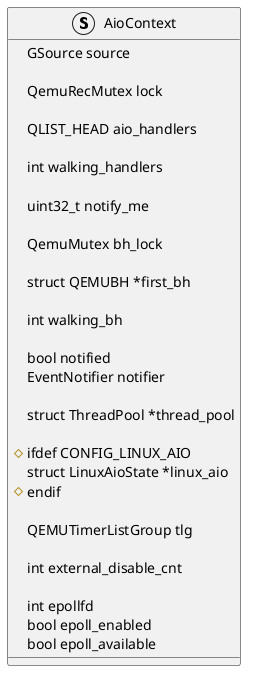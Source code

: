 
@startuml
struct AioContext {
    GSource source

    QemuRecMutex lock

    QLIST_HEAD aio_handlers

    int walking_handlers

    uint32_t notify_me

    QemuMutex bh_lock

    struct QEMUBH *first_bh

    int walking_bh

    bool notified
    EventNotifier notifier

    struct ThreadPool *thread_pool

#ifdef CONFIG_LINUX_AIO
    struct LinuxAioState *linux_aio
#endif

    QEMUTimerListGroup tlg

    int external_disable_cnt

    int epollfd
    bool epoll_enabled
    bool epoll_available
}

@enduml
